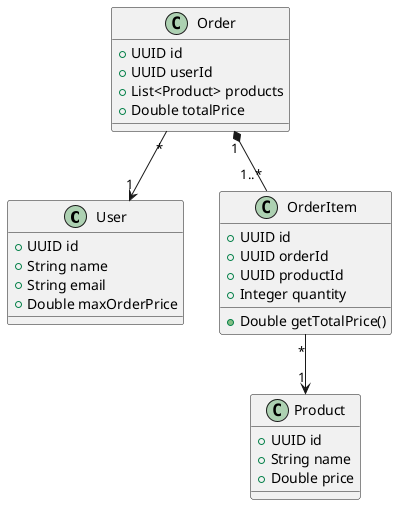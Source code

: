 @startuml
'https://plantuml.com/class-diagram

class User {
    + UUID id
    + String name
    + String email
    + Double maxOrderPrice
}

class Product {
    + UUID id
    + String name
    + Double price
}

class Order {
    + UUID id
    + UUID userId
    + List<Product> products
    + Double totalPrice
}

class OrderItem {
    + UUID id
    + UUID orderId
    + UUID productId
    + Integer quantity
    + Double getTotalPrice()
}

Order "1" *-- "1..*" OrderItem
Order "*" --> "1" User
OrderItem "*" --> "1" Product

@enduml
